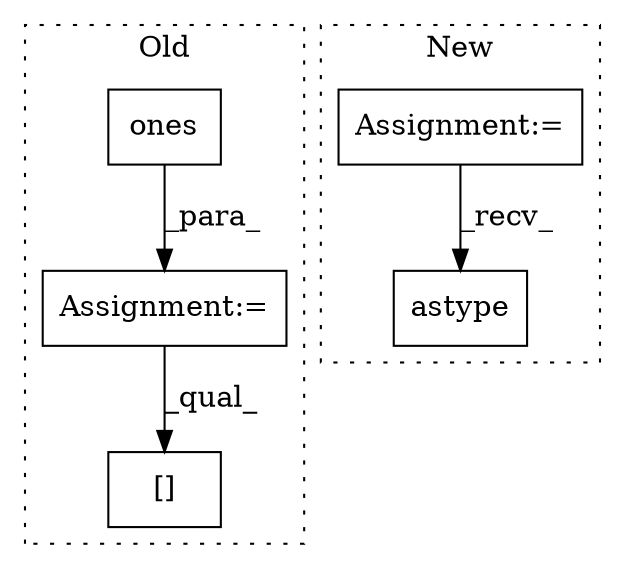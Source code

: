 digraph G {
subgraph cluster0 {
1 [label="ones" a="32" s="976,991" l="5,1" shape="box"];
4 [label="Assignment:=" a="7" s="968" l="1" shape="box"];
5 [label="[]" a="2" s="1415,1444" l="17,1" shape="box"];
label = "Old";
style="dotted";
}
subgraph cluster1 {
2 [label="astype" a="32" s="1493,1503" l="7,1" shape="box"];
3 [label="Assignment:=" a="7" s="1371" l="1" shape="box"];
label = "New";
style="dotted";
}
1 -> 4 [label="_para_"];
3 -> 2 [label="_recv_"];
4 -> 5 [label="_qual_"];
}